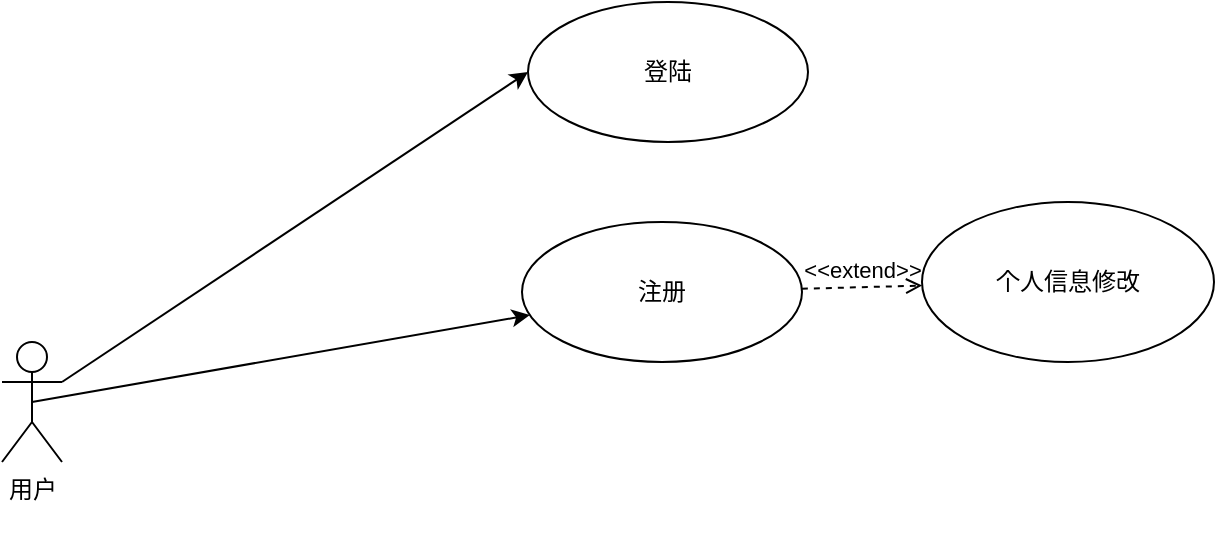 <mxfile version="22.1.2" type="device">
  <diagram name="第 1 页" id="wVpAYVqgKlU2BSyeh4Ir">
    <mxGraphModel dx="964" dy="657" grid="1" gridSize="10" guides="1" tooltips="1" connect="1" arrows="0" fold="1" page="1" pageScale="1" pageWidth="827" pageHeight="1169" math="0" shadow="0">
      <root>
        <mxCell id="0" />
        <mxCell id="1" parent="0" />
        <mxCell id="Td3LOWsatYxlO6JrIiXO-8" style="rounded=0;orthogonalLoop=1;jettySize=auto;html=1;exitX=0.5;exitY=0.5;exitDx=0;exitDy=0;exitPerimeter=0;" parent="1" source="Td3LOWsatYxlO6JrIiXO-1" target="Td3LOWsatYxlO6JrIiXO-5" edge="1">
          <mxGeometry relative="1" as="geometry" />
        </mxCell>
        <mxCell id="Td3LOWsatYxlO6JrIiXO-9" style="rounded=0;orthogonalLoop=1;jettySize=auto;html=1;entryX=0;entryY=0.5;entryDx=0;entryDy=0;" parent="1" source="Td3LOWsatYxlO6JrIiXO-1" target="Td3LOWsatYxlO6JrIiXO-4" edge="1">
          <mxGeometry relative="1" as="geometry" />
        </mxCell>
        <mxCell id="Td3LOWsatYxlO6JrIiXO-1" value="&lt;font style=&quot;vertical-align: inherit;&quot;&gt;&lt;font style=&quot;vertical-align: inherit;&quot;&gt;用户&lt;br&gt;&lt;br&gt;&lt;/font&gt;&lt;/font&gt;" style="shape=umlActor;verticalLabelPosition=bottom;verticalAlign=top;html=1;" parent="1" vertex="1">
          <mxGeometry x="20" y="250" width="30" height="60" as="geometry" />
        </mxCell>
        <mxCell id="Td3LOWsatYxlO6JrIiXO-4" value="&lt;font style=&quot;vertical-align: inherit;&quot;&gt;&lt;font style=&quot;vertical-align: inherit;&quot;&gt;登陆&lt;br&gt;&lt;/font&gt;&lt;/font&gt;" style="ellipse;whiteSpace=wrap;html=1;" parent="1" vertex="1">
          <mxGeometry x="283" y="80" width="140" height="70" as="geometry" />
        </mxCell>
        <mxCell id="Td3LOWsatYxlO6JrIiXO-5" value="&lt;font style=&quot;vertical-align: inherit;&quot;&gt;&lt;font style=&quot;vertical-align: inherit;&quot;&gt;&lt;font style=&quot;vertical-align: inherit;&quot;&gt;&lt;font style=&quot;vertical-align: inherit;&quot;&gt;注册&lt;/font&gt;&lt;/font&gt;&lt;br&gt;&lt;/font&gt;&lt;/font&gt;" style="ellipse;whiteSpace=wrap;html=1;" parent="1" vertex="1">
          <mxGeometry x="280" y="190" width="140" height="70" as="geometry" />
        </mxCell>
        <mxCell id="9Ehmmtm3_JVQKLBLFFYA-1" value="个人信息修改" style="ellipse;whiteSpace=wrap;html=1;" parent="1" vertex="1">
          <mxGeometry x="480" y="180" width="146" height="80" as="geometry" />
        </mxCell>
        <mxCell id="OtQLPixKN0GAfkmGV0qR-1" value="&amp;lt;&amp;lt;extend&amp;gt;&amp;gt;" style="html=1;verticalAlign=bottom;labelBackgroundColor=none;endArrow=open;endFill=0;dashed=1;rounded=0;" edge="1" parent="1" source="Td3LOWsatYxlO6JrIiXO-5" target="9Ehmmtm3_JVQKLBLFFYA-1">
          <mxGeometry width="160" relative="1" as="geometry">
            <mxPoint x="330" y="340" as="sourcePoint" />
            <mxPoint x="490" y="340" as="targetPoint" />
          </mxGeometry>
        </mxCell>
      </root>
    </mxGraphModel>
  </diagram>
</mxfile>
